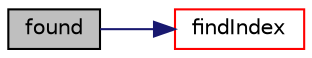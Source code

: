 digraph "found"
{
  bgcolor="transparent";
  edge [fontname="Helvetica",fontsize="10",labelfontname="Helvetica",labelfontsize="10"];
  node [fontname="Helvetica",fontsize="10",shape=record];
  rankdir="LR";
  Node244 [label="found",height=0.2,width=0.4,color="black", fillcolor="grey75", style="filled", fontcolor="black"];
  Node244 -> Node245 [color="midnightblue",fontsize="10",style="solid",fontname="Helvetica"];
  Node245 [label="findIndex",height=0.2,width=0.4,color="red",URL="$a26145.html#a325001a513b382437c8701a3a2e10bbb",tooltip="Find and return index for the first match, return -1 if not found. "];
}
